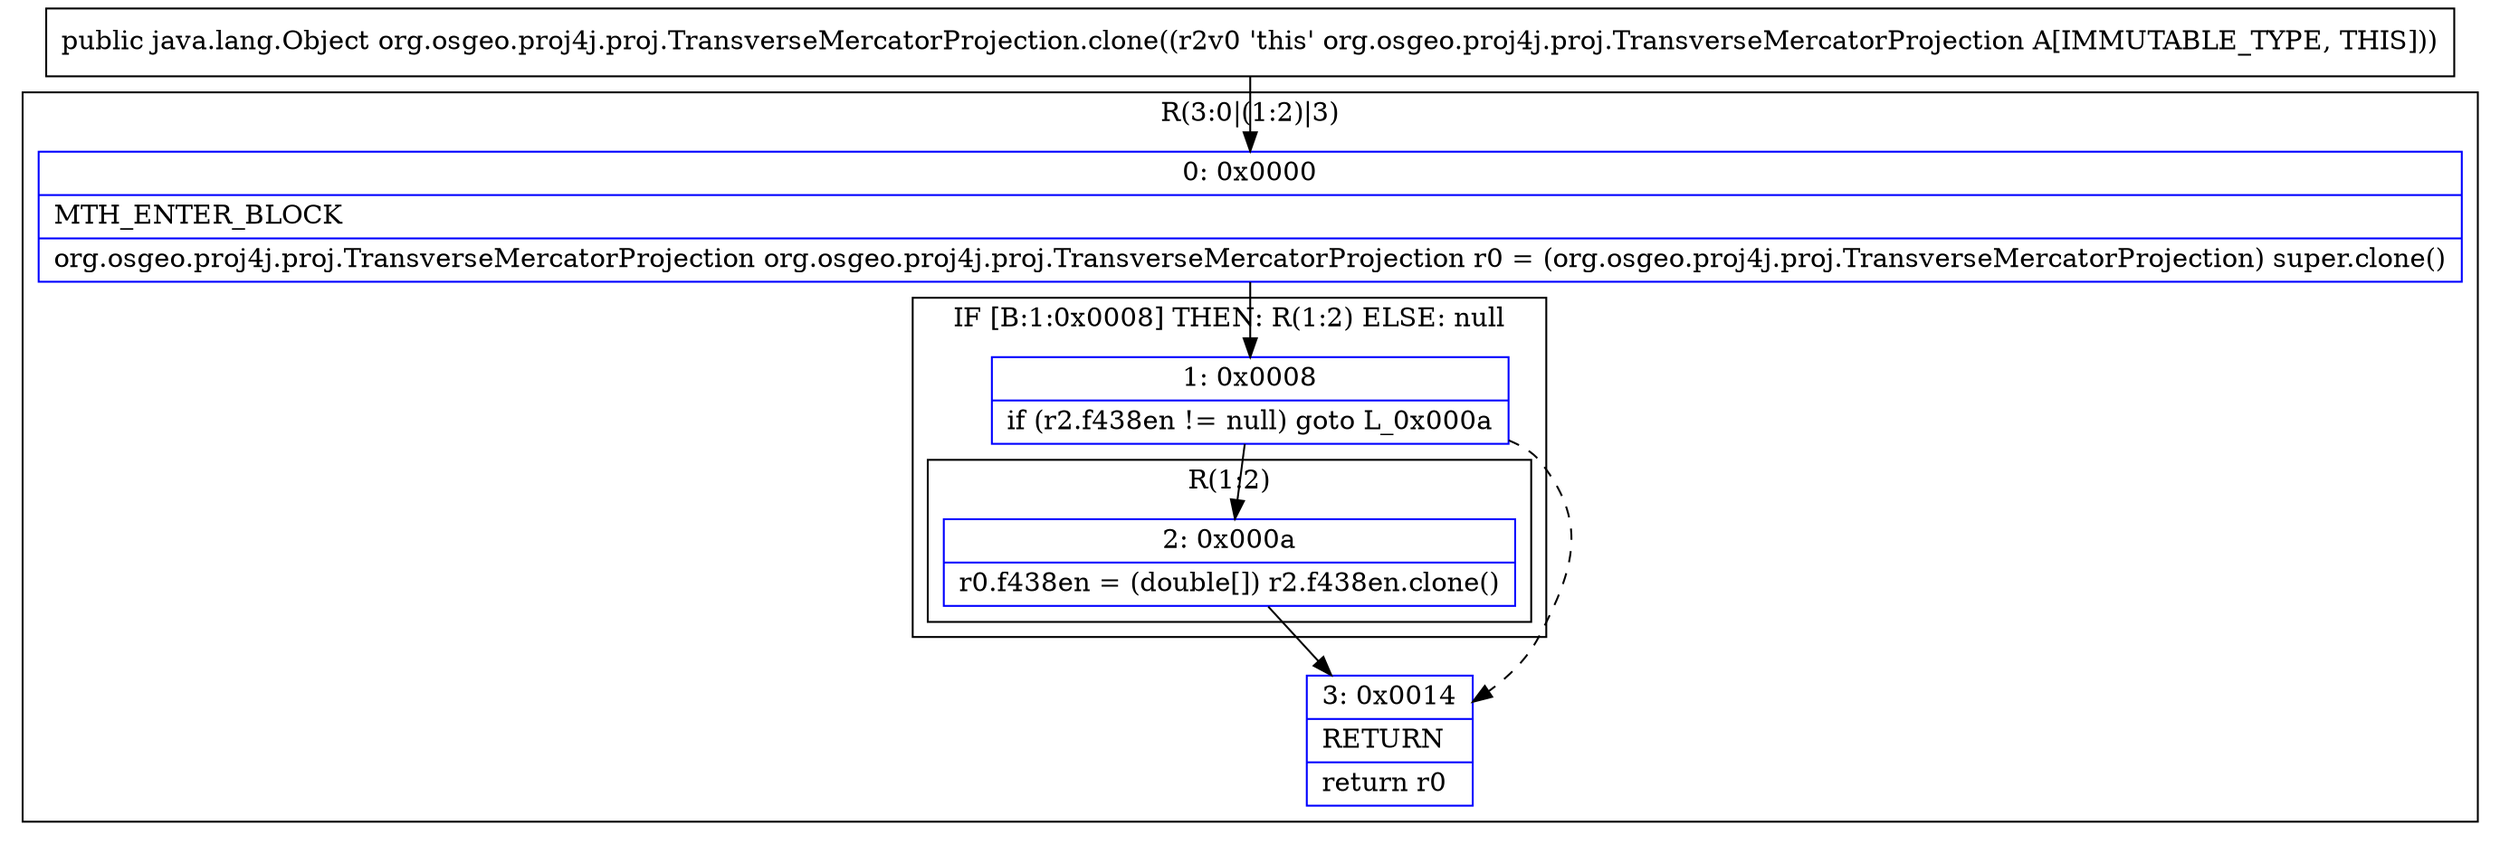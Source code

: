 digraph "CFG fororg.osgeo.proj4j.proj.TransverseMercatorProjection.clone()Ljava\/lang\/Object;" {
subgraph cluster_Region_2090620419 {
label = "R(3:0|(1:2)|3)";
node [shape=record,color=blue];
Node_0 [shape=record,label="{0\:\ 0x0000|MTH_ENTER_BLOCK\l|org.osgeo.proj4j.proj.TransverseMercatorProjection org.osgeo.proj4j.proj.TransverseMercatorProjection r0 = (org.osgeo.proj4j.proj.TransverseMercatorProjection) super.clone()\l}"];
subgraph cluster_IfRegion_1515940935 {
label = "IF [B:1:0x0008] THEN: R(1:2) ELSE: null";
node [shape=record,color=blue];
Node_1 [shape=record,label="{1\:\ 0x0008|if (r2.f438en != null) goto L_0x000a\l}"];
subgraph cluster_Region_770030213 {
label = "R(1:2)";
node [shape=record,color=blue];
Node_2 [shape=record,label="{2\:\ 0x000a|r0.f438en = (double[]) r2.f438en.clone()\l}"];
}
}
Node_3 [shape=record,label="{3\:\ 0x0014|RETURN\l|return r0\l}"];
}
MethodNode[shape=record,label="{public java.lang.Object org.osgeo.proj4j.proj.TransverseMercatorProjection.clone((r2v0 'this' org.osgeo.proj4j.proj.TransverseMercatorProjection A[IMMUTABLE_TYPE, THIS])) }"];
MethodNode -> Node_0;
Node_0 -> Node_1;
Node_1 -> Node_2;
Node_1 -> Node_3[style=dashed];
Node_2 -> Node_3;
}

